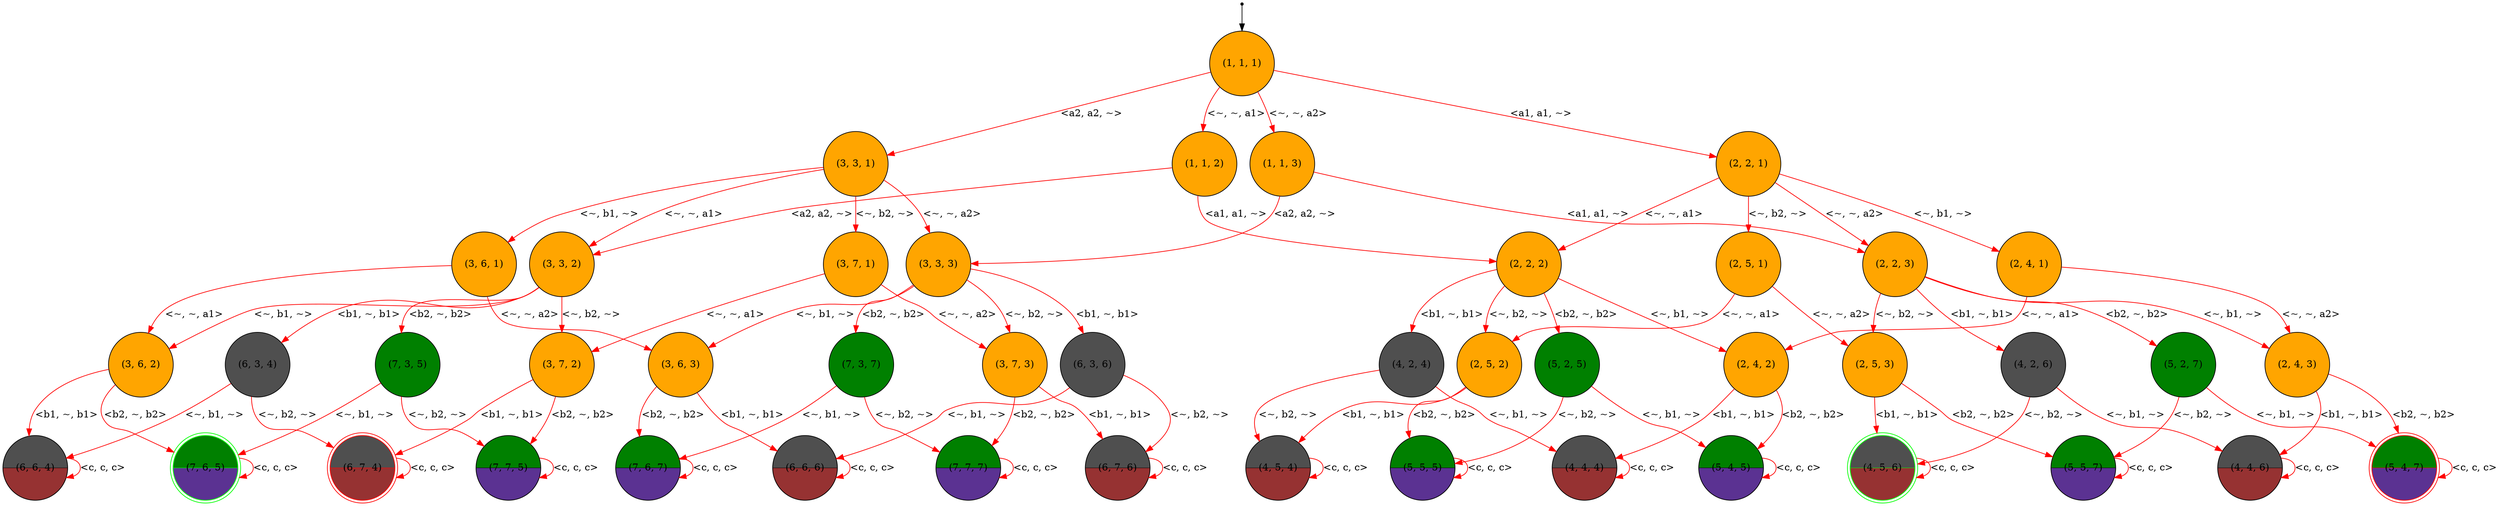 digraph G {
"n0"[label="(1, 1, 2)"shape=circle color="black" style=wedged fillcolor="#ffa500" style=filled];
"n1"[label="(7, 7, 7)"shape=circle color="black" style=wedged fillcolor="#008000:#5b3292" style=wedged];
"n2"[label="(3, 3, 3)"shape=circle color="black" style=wedged fillcolor="#ffa500" style=filled];
"n3"[label="(3, 6, 2)"shape=circle color="black" style=wedged fillcolor="#ffa500" style=filled];
"n4"[label="(4, 5, 4)"shape=circle color="black" style=wedged fillcolor="#4f4f4f:#963232" style=wedged];
"n5"[label="(5, 2, 7)"shape=circle color="black" style=wedged fillcolor="#008000" style=filled];
"n6"[label="(7, 7, 5)"shape=circle color="black" style=wedged fillcolor="#008000:#5b3292" style=wedged];
"n7"[label="(4, 5, 6)"shape=doublecircle color="green" style=wedged fillcolor="#4f4f4f:#963232" style=wedged];
"n8"[label="(2, 4, 1)"shape=circle color="black" style=wedged fillcolor="#ffa500" style=filled];
"n9"[label="(5, 2, 5)"shape=circle color="black" style=wedged fillcolor="#008000" style=filled];
"n10"[label="(2, 4, 3)"shape=circle color="black" style=wedged fillcolor="#ffa500" style=filled];
"n11"[label="(2, 2, 3)"shape=circle color="black" style=wedged fillcolor="#ffa500" style=filled];
"n12"[label="(4, 4, 4)"shape=circle color="black" style=wedged fillcolor="#4f4f4f:#963232" style=wedged];
"n13"[label="(3, 7, 2)"shape=circle color="black" style=wedged fillcolor="#ffa500" style=filled];
"n14"[label="(7, 6, 7)"shape=circle color="black" style=wedged fillcolor="#008000:#5b3292" style=wedged];
"n15"[label="(7, 6, 5)"shape=doublecircle color="green" style=wedged fillcolor="#008000:#5b3292" style=wedged];
"n16"[label="(4, 4, 6)"shape=circle color="black" style=wedged fillcolor="#4f4f4f:#963232" style=wedged];
"n17"[label="(2, 5, 3)"shape=circle color="black" style=wedged fillcolor="#ffa500" style=filled];
"n18"[label="(6, 3, 6)"shape=circle color="black" style=wedged fillcolor="#4f4f4f" style=filled];
"n19"[label="(2, 5, 1)"shape=circle color="black" style=wedged fillcolor="#ffa500" style=filled];
"n20"[label="(6, 3, 4)"shape=circle color="black" style=wedged fillcolor="#4f4f4f" style=filled];
"n21"[label="(1, 1, 1)"shape=circle color="black" style=wedged fillcolor="#ffa500" style=filled];
"ArbitraryUnusedNameNoWorriesJustGrooving22"[fontSize=1 shape=point];
"n22"[label="(5, 5, 5)"shape=circle color="black" style=wedged fillcolor="#008000:#5b3292" style=wedged];
"n23"[label="(1, 1, 3)"shape=circle color="black" style=wedged fillcolor="#ffa500" style=filled];
"n24"[label="(3, 3, 2)"shape=circle color="black" style=wedged fillcolor="#ffa500" style=filled];
"n25"[label="(3, 6, 1)"shape=circle color="black" style=wedged fillcolor="#ffa500" style=filled];
"n26"[label="(6, 7, 6)"shape=circle color="black" style=wedged fillcolor="#4f4f4f:#963232" style=wedged];
"n27"[label="(3, 6, 3)"shape=circle color="black" style=wedged fillcolor="#ffa500" style=filled];
"n28"[label="(5, 5, 7)"shape=circle color="black" style=wedged fillcolor="#008000:#5b3292" style=wedged];
"n29"[label="(6, 7, 4)"shape=doublecircle color="red" style=wedged fillcolor="#4f4f4f:#963232" style=wedged];
"n30"[label="(4, 2, 6)"shape=circle color="black" style=wedged fillcolor="#4f4f4f" style=filled];
"n31"[label="(2, 4, 2)"shape=circle color="black" style=wedged fillcolor="#ffa500" style=filled];
"n32"[label="(4, 2, 4)"shape=circle color="black" style=wedged fillcolor="#4f4f4f" style=filled];
"n33"[label="(2, 2, 1)"shape=circle color="black" style=wedged fillcolor="#ffa500" style=filled];
"n34"[label="(6, 6, 6)"shape=circle color="black" style=wedged fillcolor="#4f4f4f:#963232" style=wedged];
"n35"[label="(2, 2, 2)"shape=circle color="black" style=wedged fillcolor="#ffa500" style=filled];
"n36"[label="(3, 7, 1)"shape=circle color="black" style=wedged fillcolor="#ffa500" style=filled];
"n37"[label="(3, 7, 3)"shape=circle color="black" style=wedged fillcolor="#ffa500" style=filled];
"n38"[label="(7, 3, 7)"shape=circle color="black" style=wedged fillcolor="#008000" style=filled];
"n39"[label="(5, 4, 5)"shape=circle color="black" style=wedged fillcolor="#008000:#5b3292" style=wedged];
"n40"[label="(6, 6, 4)"shape=circle color="black" style=wedged fillcolor="#4f4f4f:#963232" style=wedged];
"n41"[label="(5, 4, 7)"shape=doublecircle color="red" style=wedged fillcolor="#008000:#5b3292" style=wedged];
"n42"[label="(2, 5, 2)"shape=circle color="black" style=wedged fillcolor="#ffa500" style=filled];
"n43"[label="(7, 3, 5)"shape=circle color="black" style=wedged fillcolor="#008000" style=filled];
"n44"[label="(3, 3, 1)"shape=circle color="black" style=wedged fillcolor="#ffa500" style=filled];
{"ArbitraryUnusedNameNoWorriesJustGrooving22"}->{"n21"};
{"n0"}->{"n35"}[label = "<a1, a1, ~>" color="red" arrowhead="normal" style=""];
{"n0"}->{"n24"}[label = "<a2, a2, ~>" color="red" arrowhead="normal" style=""];
{"n1"}->{"n1"}[label = "<c, c, c>" color="red" arrowhead="normal" style=""];
{"n2"}->{"n37"}[label = "<~, b2, ~>" color="red" arrowhead="normal" style=""];
{"n2"}->{"n38"}[label = "<b2, ~, b2>" color="red" arrowhead="normal" style=""];
{"n2"}->{"n27"}[label = "<~, b1, ~>" color="red" arrowhead="normal" style=""];
{"n2"}->{"n18"}[label = "<b1, ~, b1>" color="red" arrowhead="normal" style=""];
{"n3"}->{"n15"}[label = "<b2, ~, b2>" color="red" arrowhead="normal" style=""];
{"n3"}->{"n40"}[label = "<b1, ~, b1>" color="red" arrowhead="normal" style=""];
{"n4"}->{"n4"}[label = "<c, c, c>" color="red" arrowhead="normal" style=""];
{"n5"}->{"n28"}[label = "<~, b2, ~>" color="red" arrowhead="normal" style=""];
{"n5"}->{"n41"}[label = "<~, b1, ~>" color="red" arrowhead="normal" style=""];
{"n6"}->{"n6"}[label = "<c, c, c>" color="red" arrowhead="normal" style=""];
{"n7"}->{"n7"}[label = "<c, c, c>" color="red" arrowhead="normal" style=""];
{"n8"}->{"n31"}[label = "<~, ~, a1>" color="red" arrowhead="normal" style=""];
{"n8"}->{"n10"}[label = "<~, ~, a2>" color="red" arrowhead="normal" style=""];
{"n9"}->{"n22"}[label = "<~, b2, ~>" color="red" arrowhead="normal" style=""];
{"n9"}->{"n39"}[label = "<~, b1, ~>" color="red" arrowhead="normal" style=""];
{"n10"}->{"n41"}[label = "<b2, ~, b2>" color="red" arrowhead="normal" style=""];
{"n10"}->{"n16"}[label = "<b1, ~, b1>" color="red" arrowhead="normal" style=""];
{"n11"}->{"n17"}[label = "<~, b2, ~>" color="red" arrowhead="normal" style=""];
{"n11"}->{"n5"}[label = "<b2, ~, b2>" color="red" arrowhead="normal" style=""];
{"n11"}->{"n10"}[label = "<~, b1, ~>" color="red" arrowhead="normal" style=""];
{"n11"}->{"n30"}[label = "<b1, ~, b1>" color="red" arrowhead="normal" style=""];
{"n12"}->{"n12"}[label = "<c, c, c>" color="red" arrowhead="normal" style=""];
{"n13"}->{"n6"}[label = "<b2, ~, b2>" color="red" arrowhead="normal" style=""];
{"n13"}->{"n29"}[label = "<b1, ~, b1>" color="red" arrowhead="normal" style=""];
{"n14"}->{"n14"}[label = "<c, c, c>" color="red" arrowhead="normal" style=""];
{"n15"}->{"n15"}[label = "<c, c, c>" color="red" arrowhead="normal" style=""];
{"n16"}->{"n16"}[label = "<c, c, c>" color="red" arrowhead="normal" style=""];
{"n17"}->{"n28"}[label = "<b2, ~, b2>" color="red" arrowhead="normal" style=""];
{"n17"}->{"n7"}[label = "<b1, ~, b1>" color="red" arrowhead="normal" style=""];
{"n18"}->{"n26"}[label = "<~, b2, ~>" color="red" arrowhead="normal" style=""];
{"n18"}->{"n34"}[label = "<~, b1, ~>" color="red" arrowhead="normal" style=""];
{"n19"}->{"n42"}[label = "<~, ~, a1>" color="red" arrowhead="normal" style=""];
{"n19"}->{"n17"}[label = "<~, ~, a2>" color="red" arrowhead="normal" style=""];
{"n20"}->{"n29"}[label = "<~, b2, ~>" color="red" arrowhead="normal" style=""];
{"n20"}->{"n40"}[label = "<~, b1, ~>" color="red" arrowhead="normal" style=""];
{"n21"}->{"n0"}[label = "<~, ~, a1>" color="red" arrowhead="normal" style=""];
{"n21"}->{"n33"}[label = "<a1, a1, ~>" color="red" arrowhead="normal" style=""];
{"n21"}->{"n23"}[label = "<~, ~, a2>" color="red" arrowhead="normal" style=""];
{"n21"}->{"n44"}[label = "<a2, a2, ~>" color="red" arrowhead="normal" style=""];
{"n22"}->{"n22"}[label = "<c, c, c>" color="red" arrowhead="normal" style=""];
{"n23"}->{"n11"}[label = "<a1, a1, ~>" color="red" arrowhead="normal" style=""];
{"n23"}->{"n2"}[label = "<a2, a2, ~>" color="red" arrowhead="normal" style=""];
{"n24"}->{"n13"}[label = "<~, b2, ~>" color="red" arrowhead="normal" style=""];
{"n24"}->{"n43"}[label = "<b2, ~, b2>" color="red" arrowhead="normal" style=""];
{"n24"}->{"n3"}[label = "<~, b1, ~>" color="red" arrowhead="normal" style=""];
{"n24"}->{"n20"}[label = "<b1, ~, b1>" color="red" arrowhead="normal" style=""];
{"n25"}->{"n3"}[label = "<~, ~, a1>" color="red" arrowhead="normal" style=""];
{"n25"}->{"n27"}[label = "<~, ~, a2>" color="red" arrowhead="normal" style=""];
{"n26"}->{"n26"}[label = "<c, c, c>" color="red" arrowhead="normal" style=""];
{"n27"}->{"n14"}[label = "<b2, ~, b2>" color="red" arrowhead="normal" style=""];
{"n27"}->{"n34"}[label = "<b1, ~, b1>" color="red" arrowhead="normal" style=""];
{"n28"}->{"n28"}[label = "<c, c, c>" color="red" arrowhead="normal" style=""];
{"n29"}->{"n29"}[label = "<c, c, c>" color="red" arrowhead="normal" style=""];
{"n30"}->{"n7"}[label = "<~, b2, ~>" color="red" arrowhead="normal" style=""];
{"n30"}->{"n16"}[label = "<~, b1, ~>" color="red" arrowhead="normal" style=""];
{"n31"}->{"n39"}[label = "<b2, ~, b2>" color="red" arrowhead="normal" style=""];
{"n31"}->{"n12"}[label = "<b1, ~, b1>" color="red" arrowhead="normal" style=""];
{"n32"}->{"n4"}[label = "<~, b2, ~>" color="red" arrowhead="normal" style=""];
{"n32"}->{"n12"}[label = "<~, b1, ~>" color="red" arrowhead="normal" style=""];
{"n33"}->{"n19"}[label = "<~, b2, ~>" color="red" arrowhead="normal" style=""];
{"n33"}->{"n35"}[label = "<~, ~, a1>" color="red" arrowhead="normal" style=""];
{"n33"}->{"n11"}[label = "<~, ~, a2>" color="red" arrowhead="normal" style=""];
{"n33"}->{"n8"}[label = "<~, b1, ~>" color="red" arrowhead="normal" style=""];
{"n34"}->{"n34"}[label = "<c, c, c>" color="red" arrowhead="normal" style=""];
{"n35"}->{"n42"}[label = "<~, b2, ~>" color="red" arrowhead="normal" style=""];
{"n35"}->{"n9"}[label = "<b2, ~, b2>" color="red" arrowhead="normal" style=""];
{"n35"}->{"n31"}[label = "<~, b1, ~>" color="red" arrowhead="normal" style=""];
{"n35"}->{"n32"}[label = "<b1, ~, b1>" color="red" arrowhead="normal" style=""];
{"n36"}->{"n13"}[label = "<~, ~, a1>" color="red" arrowhead="normal" style=""];
{"n36"}->{"n37"}[label = "<~, ~, a2>" color="red" arrowhead="normal" style=""];
{"n37"}->{"n1"}[label = "<b2, ~, b2>" color="red" arrowhead="normal" style=""];
{"n37"}->{"n26"}[label = "<b1, ~, b1>" color="red" arrowhead="normal" style=""];
{"n38"}->{"n1"}[label = "<~, b2, ~>" color="red" arrowhead="normal" style=""];
{"n38"}->{"n14"}[label = "<~, b1, ~>" color="red" arrowhead="normal" style=""];
{"n39"}->{"n39"}[label = "<c, c, c>" color="red" arrowhead="normal" style=""];
{"n40"}->{"n40"}[label = "<c, c, c>" color="red" arrowhead="normal" style=""];
{"n41"}->{"n41"}[label = "<c, c, c>" color="red" arrowhead="normal" style=""];
{"n42"}->{"n22"}[label = "<b2, ~, b2>" color="red" arrowhead="normal" style=""];
{"n42"}->{"n4"}[label = "<b1, ~, b1>" color="red" arrowhead="normal" style=""];
{"n43"}->{"n6"}[label = "<~, b2, ~>" color="red" arrowhead="normal" style=""];
{"n43"}->{"n15"}[label = "<~, b1, ~>" color="red" arrowhead="normal" style=""];
{"n44"}->{"n36"}[label = "<~, b2, ~>" color="red" arrowhead="normal" style=""];
{"n44"}->{"n24"}[label = "<~, ~, a1>" color="red" arrowhead="normal" style=""];
{"n44"}->{"n2"}[label = "<~, ~, a2>" color="red" arrowhead="normal" style=""];
{"n44"}->{"n25"}[label = "<~, b1, ~>" color="red" arrowhead="normal" style=""];
}
